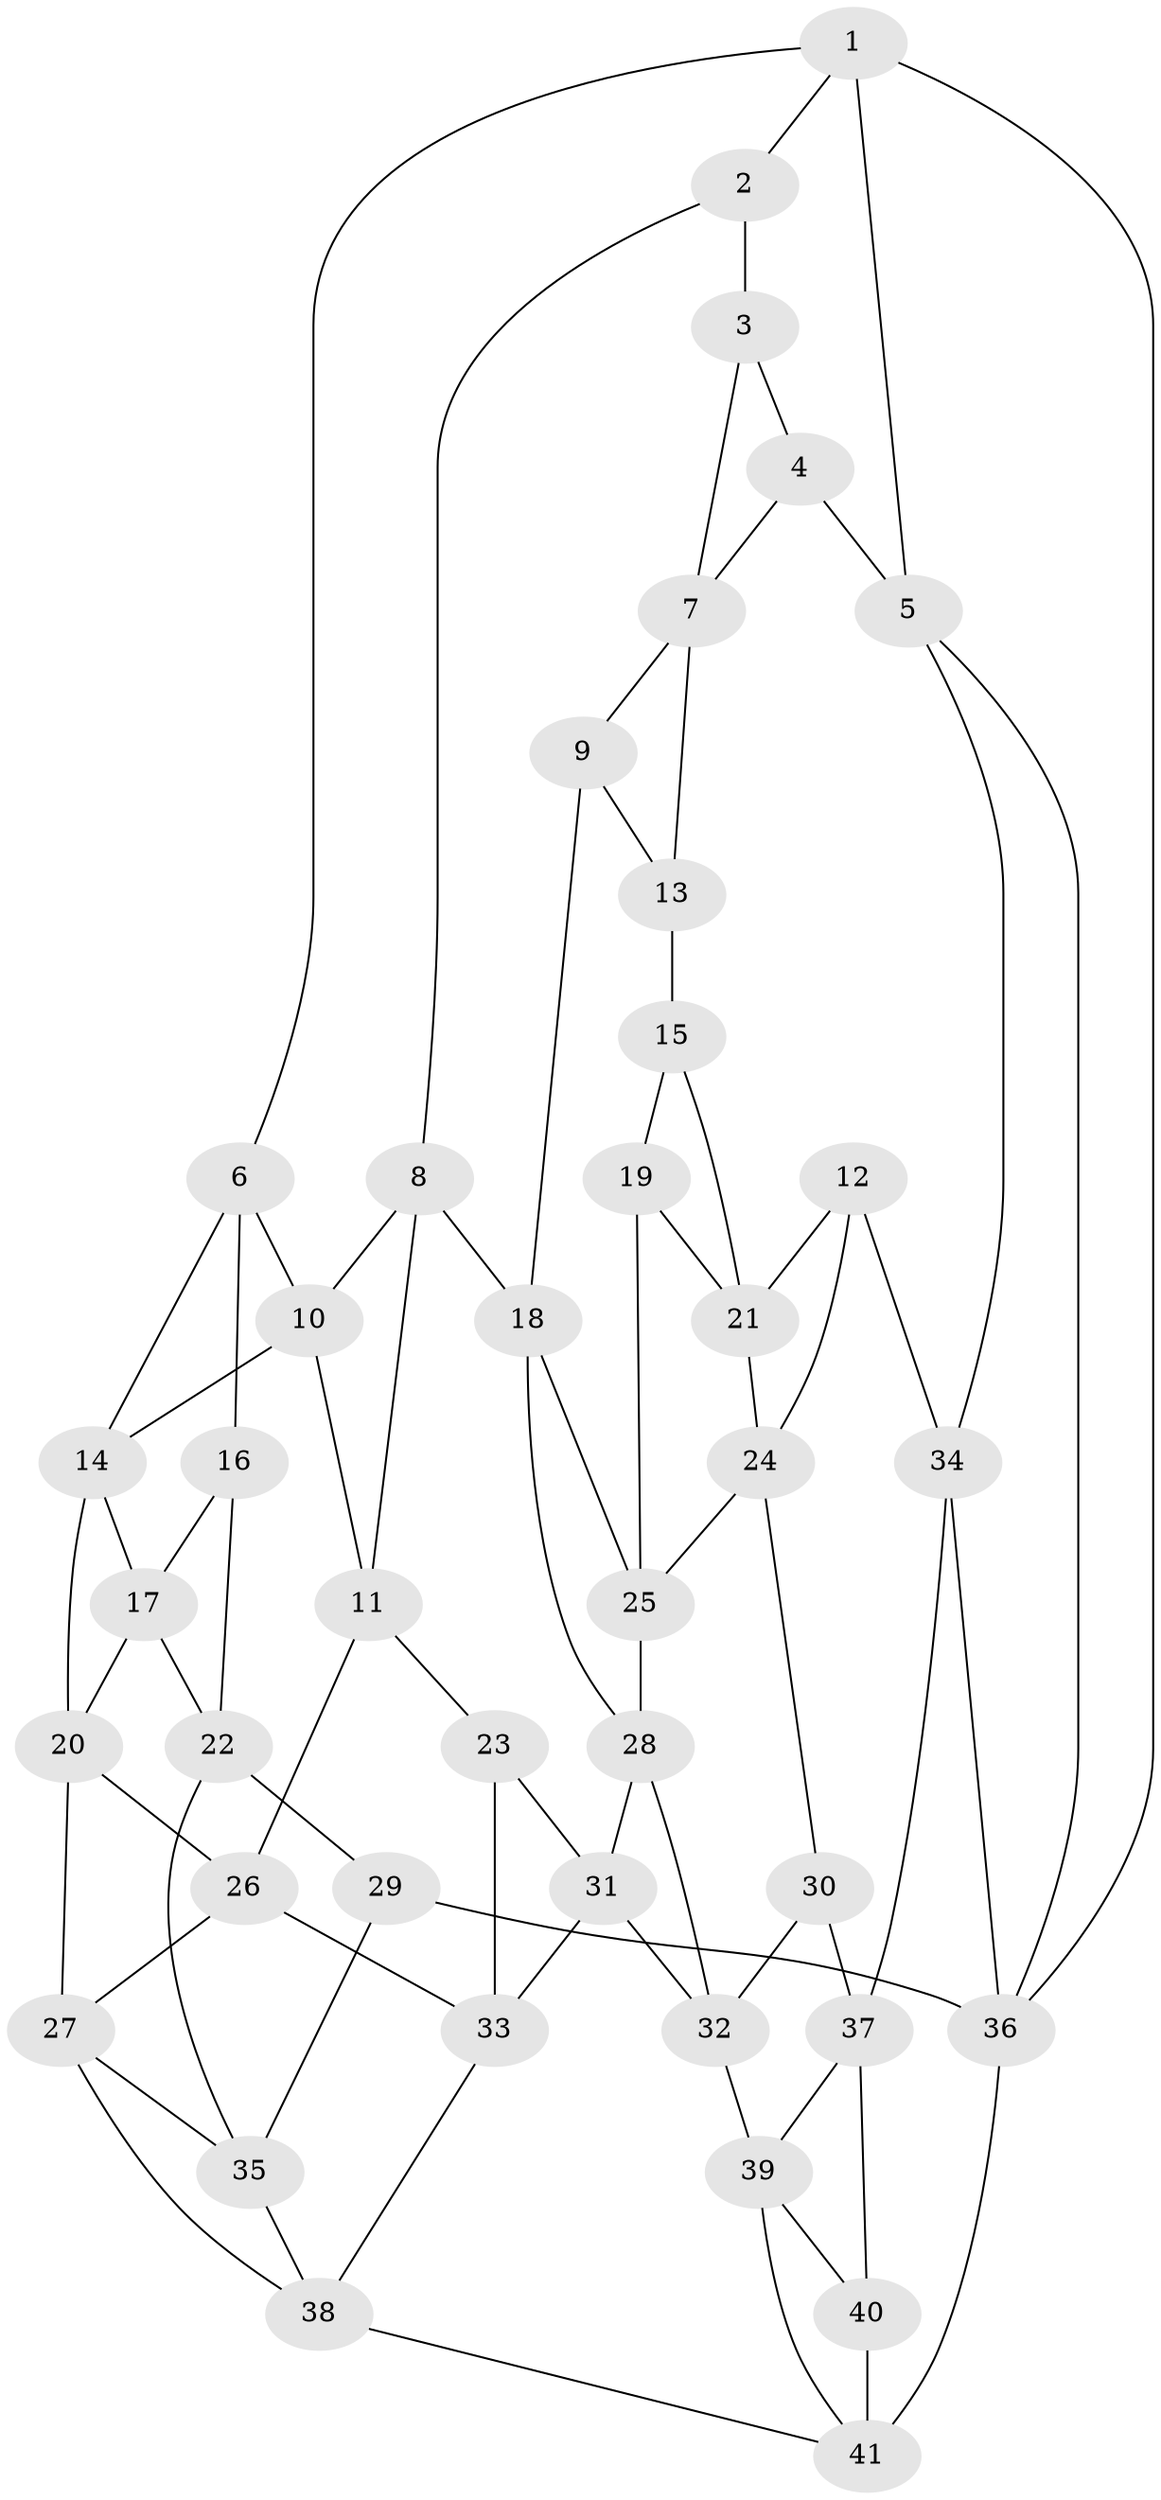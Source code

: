 // original degree distribution, {3: 0.024390243902439025, 6: 0.24390243902439024, 5: 0.4634146341463415, 4: 0.2682926829268293}
// Generated by graph-tools (version 1.1) at 2025/38/03/04/25 23:38:31]
// undirected, 41 vertices, 76 edges
graph export_dot {
  node [color=gray90,style=filled];
  1;
  2;
  3;
  4;
  5;
  6;
  7;
  8;
  9;
  10;
  11;
  12;
  13;
  14;
  15;
  16;
  17;
  18;
  19;
  20;
  21;
  22;
  23;
  24;
  25;
  26;
  27;
  28;
  29;
  30;
  31;
  32;
  33;
  34;
  35;
  36;
  37;
  38;
  39;
  40;
  41;
  1 -- 2 [weight=1.0];
  1 -- 5 [weight=1.0];
  1 -- 6 [weight=1.0];
  1 -- 36 [weight=1.0];
  2 -- 3 [weight=1.0];
  2 -- 8 [weight=1.0];
  3 -- 4 [weight=1.0];
  3 -- 7 [weight=1.0];
  4 -- 5 [weight=2.0];
  4 -- 7 [weight=1.0];
  5 -- 34 [weight=1.0];
  5 -- 36 [weight=1.0];
  6 -- 10 [weight=1.0];
  6 -- 14 [weight=1.0];
  6 -- 16 [weight=1.0];
  7 -- 9 [weight=1.0];
  7 -- 13 [weight=1.0];
  8 -- 10 [weight=1.0];
  8 -- 11 [weight=1.0];
  8 -- 18 [weight=1.0];
  9 -- 13 [weight=1.0];
  9 -- 18 [weight=1.0];
  10 -- 11 [weight=1.0];
  10 -- 14 [weight=1.0];
  11 -- 23 [weight=1.0];
  11 -- 26 [weight=1.0];
  12 -- 21 [weight=1.0];
  12 -- 24 [weight=1.0];
  12 -- 34 [weight=1.0];
  13 -- 15 [weight=2.0];
  14 -- 17 [weight=1.0];
  14 -- 20 [weight=1.0];
  15 -- 19 [weight=1.0];
  15 -- 21 [weight=1.0];
  16 -- 17 [weight=1.0];
  16 -- 22 [weight=1.0];
  17 -- 20 [weight=1.0];
  17 -- 22 [weight=1.0];
  18 -- 25 [weight=1.0];
  18 -- 28 [weight=1.0];
  19 -- 21 [weight=1.0];
  19 -- 25 [weight=1.0];
  20 -- 26 [weight=1.0];
  20 -- 27 [weight=1.0];
  21 -- 24 [weight=1.0];
  22 -- 29 [weight=1.0];
  22 -- 35 [weight=1.0];
  23 -- 31 [weight=1.0];
  23 -- 33 [weight=1.0];
  24 -- 25 [weight=1.0];
  24 -- 30 [weight=1.0];
  25 -- 28 [weight=1.0];
  26 -- 27 [weight=1.0];
  26 -- 33 [weight=1.0];
  27 -- 35 [weight=1.0];
  27 -- 38 [weight=1.0];
  28 -- 31 [weight=1.0];
  28 -- 32 [weight=1.0];
  29 -- 35 [weight=1.0];
  29 -- 36 [weight=1.0];
  30 -- 32 [weight=1.0];
  30 -- 37 [weight=1.0];
  31 -- 32 [weight=1.0];
  31 -- 33 [weight=1.0];
  32 -- 39 [weight=1.0];
  33 -- 38 [weight=1.0];
  34 -- 36 [weight=1.0];
  34 -- 37 [weight=1.0];
  35 -- 38 [weight=1.0];
  36 -- 41 [weight=2.0];
  37 -- 39 [weight=1.0];
  37 -- 40 [weight=1.0];
  38 -- 41 [weight=1.0];
  39 -- 40 [weight=2.0];
  39 -- 41 [weight=1.0];
  40 -- 41 [weight=1.0];
}
